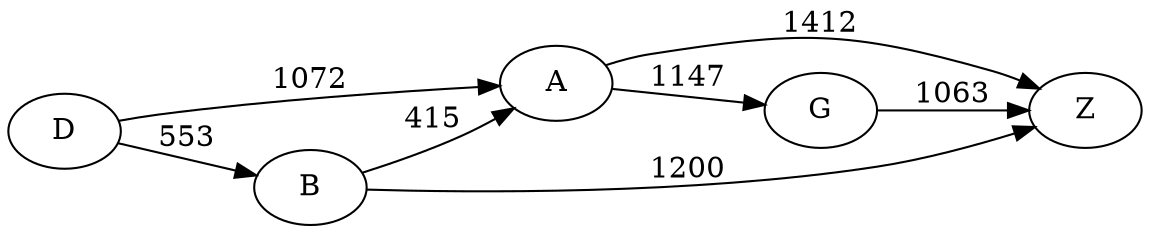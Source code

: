 digraph G {
	rankdir=LR size="8,5"
	D
	A
	D -> A [label=1072]
	D
	B
	D -> B [label=553]
	A
	Z
	A -> Z [label=1412]
	A
	G
	A -> G [label=1147]
	B
	Z
	B -> Z [label=1200]
	B
	A
	B -> A [label=415]
	G
	Z
	G -> Z [label=1063]
}
